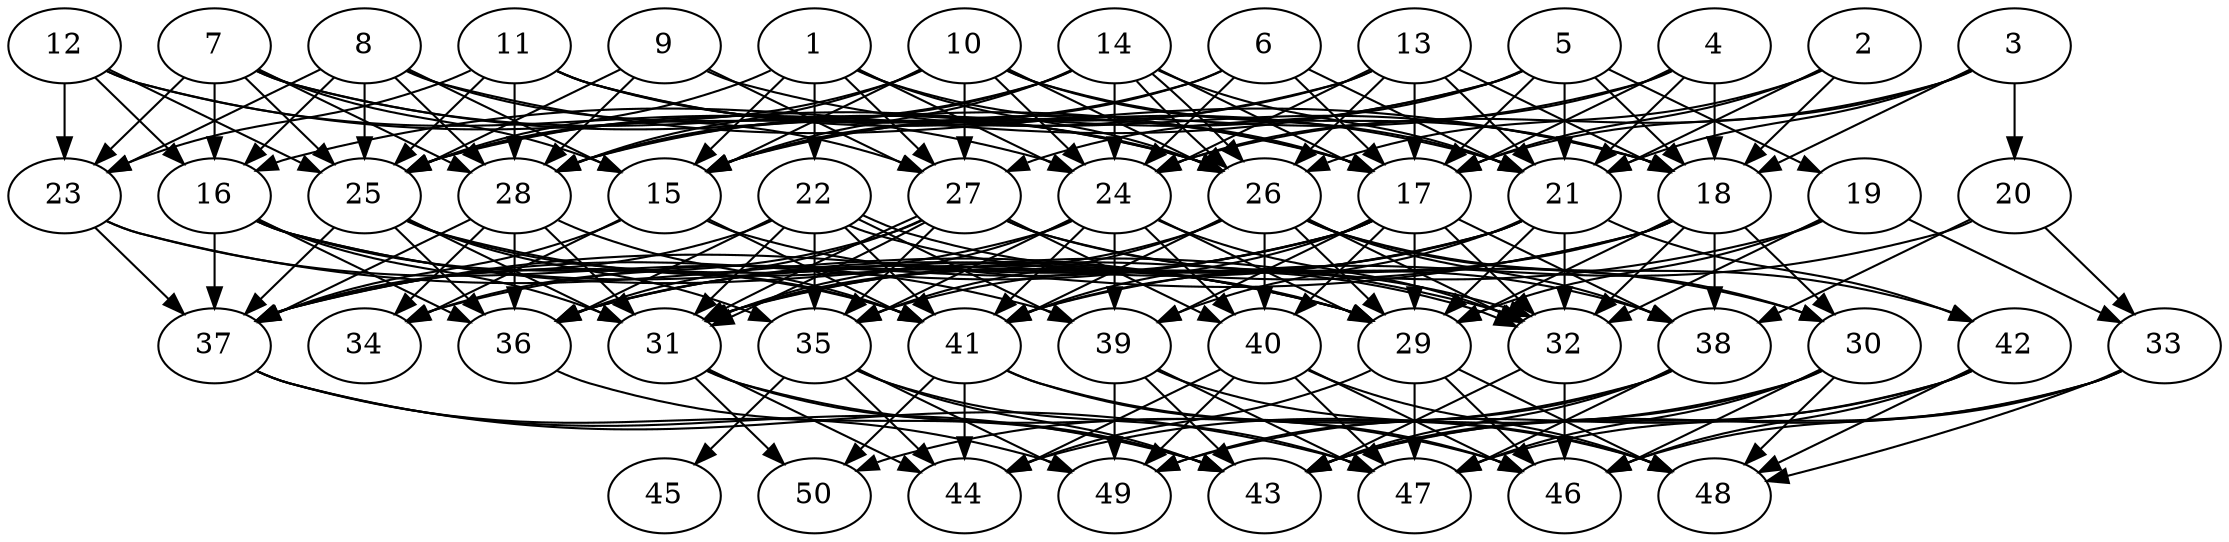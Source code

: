 // DAG automatically generated by daggen at Thu Oct  3 14:07:58 2019
// ./daggen --dot -n 50 --ccr 0.5 --fat 0.7 --regular 0.9 --density 0.7 --mindata 5242880 --maxdata 52428800 
digraph G {
  1 [size="54175744", alpha="0.04", expect_size="27087872"] 
  1 -> 15 [size ="27087872"]
  1 -> 17 [size ="27087872"]
  1 -> 22 [size ="27087872"]
  1 -> 24 [size ="27087872"]
  1 -> 25 [size ="27087872"]
  1 -> 26 [size ="27087872"]
  1 -> 27 [size ="27087872"]
  2 [size="10766336", alpha="0.00", expect_size="5383168"] 
  2 -> 17 [size ="5383168"]
  2 -> 18 [size ="5383168"]
  2 -> 21 [size ="5383168"]
  2 -> 26 [size ="5383168"]
  3 [size="99303424", alpha="0.17", expect_size="49651712"] 
  3 -> 17 [size ="49651712"]
  3 -> 18 [size ="49651712"]
  3 -> 20 [size ="49651712"]
  3 -> 21 [size ="49651712"]
  3 -> 24 [size ="49651712"]
  4 [size="61687808", alpha="0.17", expect_size="30843904"] 
  4 -> 15 [size ="30843904"]
  4 -> 17 [size ="30843904"]
  4 -> 18 [size ="30843904"]
  4 -> 21 [size ="30843904"]
  4 -> 24 [size ="30843904"]
  5 [size="47513600", alpha="0.06", expect_size="23756800"] 
  5 -> 16 [size ="23756800"]
  5 -> 17 [size ="23756800"]
  5 -> 18 [size ="23756800"]
  5 -> 19 [size ="23756800"]
  5 -> 21 [size ="23756800"]
  5 -> 27 [size ="23756800"]
  5 -> 28 [size ="23756800"]
  6 [size="94861312", alpha="0.11", expect_size="47430656"] 
  6 -> 15 [size ="47430656"]
  6 -> 17 [size ="47430656"]
  6 -> 21 [size ="47430656"]
  6 -> 24 [size ="47430656"]
  6 -> 28 [size ="47430656"]
  7 [size="28487680", alpha="0.15", expect_size="14243840"] 
  7 -> 15 [size ="14243840"]
  7 -> 16 [size ="14243840"]
  7 -> 17 [size ="14243840"]
  7 -> 23 [size ="14243840"]
  7 -> 25 [size ="14243840"]
  7 -> 26 [size ="14243840"]
  7 -> 28 [size ="14243840"]
  8 [size="102561792", alpha="0.08", expect_size="51280896"] 
  8 -> 15 [size ="51280896"]
  8 -> 16 [size ="51280896"]
  8 -> 18 [size ="51280896"]
  8 -> 23 [size ="51280896"]
  8 -> 25 [size ="51280896"]
  8 -> 27 [size ="51280896"]
  8 -> 28 [size ="51280896"]
  9 [size="57284608", alpha="0.17", expect_size="28642304"] 
  9 -> 18 [size ="28642304"]
  9 -> 25 [size ="28642304"]
  9 -> 27 [size ="28642304"]
  9 -> 28 [size ="28642304"]
  10 [size="92514304", alpha="0.01", expect_size="46257152"] 
  10 -> 15 [size ="46257152"]
  10 -> 18 [size ="46257152"]
  10 -> 21 [size ="46257152"]
  10 -> 24 [size ="46257152"]
  10 -> 25 [size ="46257152"]
  10 -> 26 [size ="46257152"]
  10 -> 27 [size ="46257152"]
  10 -> 28 [size ="46257152"]
  11 [size="36583424", alpha="0.04", expect_size="18291712"] 
  11 -> 17 [size ="18291712"]
  11 -> 21 [size ="18291712"]
  11 -> 23 [size ="18291712"]
  11 -> 25 [size ="18291712"]
  11 -> 26 [size ="18291712"]
  11 -> 28 [size ="18291712"]
  12 [size="56082432", alpha="0.17", expect_size="28041216"] 
  12 -> 16 [size ="28041216"]
  12 -> 23 [size ="28041216"]
  12 -> 24 [size ="28041216"]
  12 -> 25 [size ="28041216"]
  12 -> 26 [size ="28041216"]
  13 [size="57044992", alpha="0.17", expect_size="28522496"] 
  13 -> 15 [size ="28522496"]
  13 -> 17 [size ="28522496"]
  13 -> 18 [size ="28522496"]
  13 -> 21 [size ="28522496"]
  13 -> 24 [size ="28522496"]
  13 -> 25 [size ="28522496"]
  13 -> 26 [size ="28522496"]
  14 [size="43413504", alpha="0.13", expect_size="21706752"] 
  14 -> 15 [size ="21706752"]
  14 -> 17 [size ="21706752"]
  14 -> 21 [size ="21706752"]
  14 -> 24 [size ="21706752"]
  14 -> 25 [size ="21706752"]
  14 -> 26 [size ="21706752"]
  14 -> 26 [size ="21706752"]
  14 -> 28 [size ="21706752"]
  15 [size="28196864", alpha="0.13", expect_size="14098432"] 
  15 -> 29 [size ="14098432"]
  15 -> 34 [size ="14098432"]
  15 -> 37 [size ="14098432"]
  15 -> 41 [size ="14098432"]
  16 [size="57446400", alpha="0.06", expect_size="28723200"] 
  16 -> 29 [size ="28723200"]
  16 -> 31 [size ="28723200"]
  16 -> 32 [size ="28723200"]
  16 -> 36 [size ="28723200"]
  16 -> 37 [size ="28723200"]
  16 -> 41 [size ="28723200"]
  17 [size="15319040", alpha="0.13", expect_size="7659520"] 
  17 -> 29 [size ="7659520"]
  17 -> 32 [size ="7659520"]
  17 -> 34 [size ="7659520"]
  17 -> 36 [size ="7659520"]
  17 -> 37 [size ="7659520"]
  17 -> 38 [size ="7659520"]
  17 -> 39 [size ="7659520"]
  17 -> 40 [size ="7659520"]
  17 -> 41 [size ="7659520"]
  18 [size="85780480", alpha="0.14", expect_size="42890240"] 
  18 -> 29 [size ="42890240"]
  18 -> 30 [size ="42890240"]
  18 -> 32 [size ="42890240"]
  18 -> 36 [size ="42890240"]
  18 -> 37 [size ="42890240"]
  18 -> 38 [size ="42890240"]
  18 -> 41 [size ="42890240"]
  19 [size="27402240", alpha="0.13", expect_size="13701120"] 
  19 -> 29 [size ="13701120"]
  19 -> 31 [size ="13701120"]
  19 -> 32 [size ="13701120"]
  19 -> 33 [size ="13701120"]
  20 [size="14911488", alpha="0.02", expect_size="7455744"] 
  20 -> 33 [size ="7455744"]
  20 -> 38 [size ="7455744"]
  20 -> 41 [size ="7455744"]
  21 [size="20688896", alpha="0.00", expect_size="10344448"] 
  21 -> 29 [size ="10344448"]
  21 -> 31 [size ="10344448"]
  21 -> 32 [size ="10344448"]
  21 -> 35 [size ="10344448"]
  21 -> 36 [size ="10344448"]
  21 -> 39 [size ="10344448"]
  21 -> 42 [size ="10344448"]
  22 [size="41658368", alpha="0.18", expect_size="20829184"] 
  22 -> 31 [size ="20829184"]
  22 -> 32 [size ="20829184"]
  22 -> 32 [size ="20829184"]
  22 -> 35 [size ="20829184"]
  22 -> 36 [size ="20829184"]
  22 -> 37 [size ="20829184"]
  22 -> 39 [size ="20829184"]
  22 -> 41 [size ="20829184"]
  23 [size="25884672", alpha="0.15", expect_size="12942336"] 
  23 -> 29 [size ="12942336"]
  23 -> 37 [size ="12942336"]
  23 -> 39 [size ="12942336"]
  24 [size="13553664", alpha="0.03", expect_size="6776832"] 
  24 -> 29 [size ="6776832"]
  24 -> 31 [size ="6776832"]
  24 -> 32 [size ="6776832"]
  24 -> 35 [size ="6776832"]
  24 -> 37 [size ="6776832"]
  24 -> 39 [size ="6776832"]
  24 -> 40 [size ="6776832"]
  24 -> 41 [size ="6776832"]
  25 [size="74164224", alpha="0.19", expect_size="37082112"] 
  25 -> 29 [size ="37082112"]
  25 -> 31 [size ="37082112"]
  25 -> 35 [size ="37082112"]
  25 -> 36 [size ="37082112"]
  25 -> 37 [size ="37082112"]
  25 -> 41 [size ="37082112"]
  26 [size="42790912", alpha="0.12", expect_size="21395456"] 
  26 -> 29 [size ="21395456"]
  26 -> 30 [size ="21395456"]
  26 -> 31 [size ="21395456"]
  26 -> 32 [size ="21395456"]
  26 -> 35 [size ="21395456"]
  26 -> 38 [size ="21395456"]
  26 -> 40 [size ="21395456"]
  26 -> 41 [size ="21395456"]
  26 -> 42 [size ="21395456"]
  27 [size="69128192", alpha="0.10", expect_size="34564096"] 
  27 -> 30 [size ="34564096"]
  27 -> 31 [size ="34564096"]
  27 -> 31 [size ="34564096"]
  27 -> 34 [size ="34564096"]
  27 -> 35 [size ="34564096"]
  27 -> 36 [size ="34564096"]
  27 -> 38 [size ="34564096"]
  27 -> 40 [size ="34564096"]
  28 [size="37545984", alpha="0.07", expect_size="18772992"] 
  28 -> 31 [size ="18772992"]
  28 -> 34 [size ="18772992"]
  28 -> 36 [size ="18772992"]
  28 -> 37 [size ="18772992"]
  28 -> 41 [size ="18772992"]
  29 [size="103393280", alpha="0.13", expect_size="51696640"] 
  29 -> 44 [size ="51696640"]
  29 -> 46 [size ="51696640"]
  29 -> 47 [size ="51696640"]
  29 -> 48 [size ="51696640"]
  30 [size="71854080", alpha="0.18", expect_size="35927040"] 
  30 -> 43 [size ="35927040"]
  30 -> 44 [size ="35927040"]
  30 -> 46 [size ="35927040"]
  30 -> 47 [size ="35927040"]
  30 -> 48 [size ="35927040"]
  31 [size="81991680", alpha="0.07", expect_size="40995840"] 
  31 -> 43 [size ="40995840"]
  31 -> 44 [size ="40995840"]
  31 -> 46 [size ="40995840"]
  31 -> 50 [size ="40995840"]
  32 [size="83126272", alpha="0.07", expect_size="41563136"] 
  32 -> 43 [size ="41563136"]
  32 -> 46 [size ="41563136"]
  33 [size="75538432", alpha="0.16", expect_size="37769216"] 
  33 -> 43 [size ="37769216"]
  33 -> 46 [size ="37769216"]
  33 -> 47 [size ="37769216"]
  33 -> 48 [size ="37769216"]
  34 [size="53673984", alpha="0.12", expect_size="26836992"] 
  35 [size="68737024", alpha="0.12", expect_size="34368512"] 
  35 -> 43 [size ="34368512"]
  35 -> 44 [size ="34368512"]
  35 -> 45 [size ="34368512"]
  35 -> 47 [size ="34368512"]
  35 -> 49 [size ="34368512"]
  36 [size="63385600", alpha="0.02", expect_size="31692800"] 
  36 -> 43 [size ="31692800"]
  37 [size="27623424", alpha="0.13", expect_size="13811712"] 
  37 -> 43 [size ="13811712"]
  37 -> 47 [size ="13811712"]
  37 -> 49 [size ="13811712"]
  38 [size="73826304", alpha="0.00", expect_size="36913152"] 
  38 -> 43 [size ="36913152"]
  38 -> 47 [size ="36913152"]
  38 -> 49 [size ="36913152"]
  38 -> 50 [size ="36913152"]
  39 [size="10956800", alpha="0.11", expect_size="5478400"] 
  39 -> 43 [size ="5478400"]
  39 -> 47 [size ="5478400"]
  39 -> 48 [size ="5478400"]
  39 -> 49 [size ="5478400"]
  40 [size="74555392", alpha="0.02", expect_size="37277696"] 
  40 -> 44 [size ="37277696"]
  40 -> 46 [size ="37277696"]
  40 -> 47 [size ="37277696"]
  40 -> 48 [size ="37277696"]
  40 -> 49 [size ="37277696"]
  41 [size="63541248", alpha="0.16", expect_size="31770624"] 
  41 -> 44 [size ="31770624"]
  41 -> 46 [size ="31770624"]
  41 -> 48 [size ="31770624"]
  41 -> 50 [size ="31770624"]
  42 [size="98383872", alpha="0.16", expect_size="49191936"] 
  42 -> 43 [size ="49191936"]
  42 -> 46 [size ="49191936"]
  42 -> 48 [size ="49191936"]
  42 -> 49 [size ="49191936"]
  43 [size="35936256", alpha="0.19", expect_size="17968128"] 
  44 [size="17129472", alpha="0.03", expect_size="8564736"] 
  45 [size="74897408", alpha="0.01", expect_size="37448704"] 
  46 [size="38205440", alpha="0.05", expect_size="19102720"] 
  47 [size="48388096", alpha="0.02", expect_size="24194048"] 
  48 [size="15906816", alpha="0.05", expect_size="7953408"] 
  49 [size="16060416", alpha="0.07", expect_size="8030208"] 
  50 [size="65763328", alpha="0.03", expect_size="32881664"] 
}
